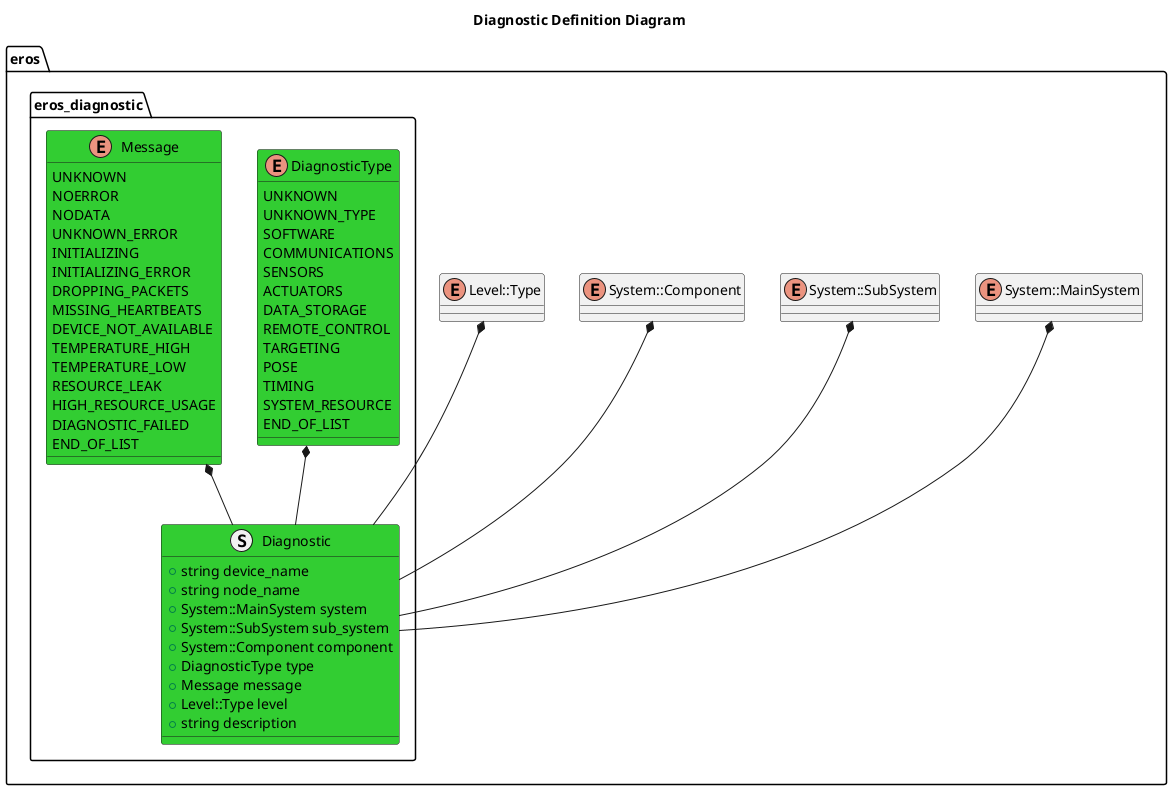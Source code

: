 @startuml
title Diagnostic Definition Diagram

package eros {
    together {
        enum System::MainSystem
        enum System::SubSystem
        enum System::Component
        enum Level::Type
    }
namespace eros_diagnostic {
    enum DiagnosticType #LimeGreen {
        UNKNOWN
        UNKNOWN_TYPE
        SOFTWARE
        COMMUNICATIONS
        SENSORS
        ACTUATORS
        DATA_STORAGE
        REMOTE_CONTROL
        TARGETING
        POSE
        TIMING
        SYSTEM_RESOURCE
        END_OF_LIST
    }
    enum Message #LimeGreen {
        UNKNOWN
        NOERROR
        NODATA
        UNKNOWN_ERROR
        INITIALIZING
        INITIALIZING_ERROR
        DROPPING_PACKETS
        MISSING_HEARTBEATS
        DEVICE_NOT_AVAILABLE
        TEMPERATURE_HIGH
        TEMPERATURE_LOW
        RESOURCE_LEAK
        HIGH_RESOURCE_USAGE
        DIAGNOSTIC_FAILED
        END_OF_LIST
    }
    struct Diagnostic #LimeGreen {
        +string device_name
        +string node_name
        +System::MainSystem system
        +System::SubSystem sub_system
        +System::Component component
        +DiagnosticType type
        +Message message
        +Level::Type level
        +string description
    }
    System::MainSystem *-- Diagnostic
    System::SubSystem *-- Diagnostic
    System::Component *-- Diagnostic
    Level::Type *-- Diagnostic
    DiagnosticType *-- Diagnostic
    Message *-- Diagnostic
}
}
@enduml
